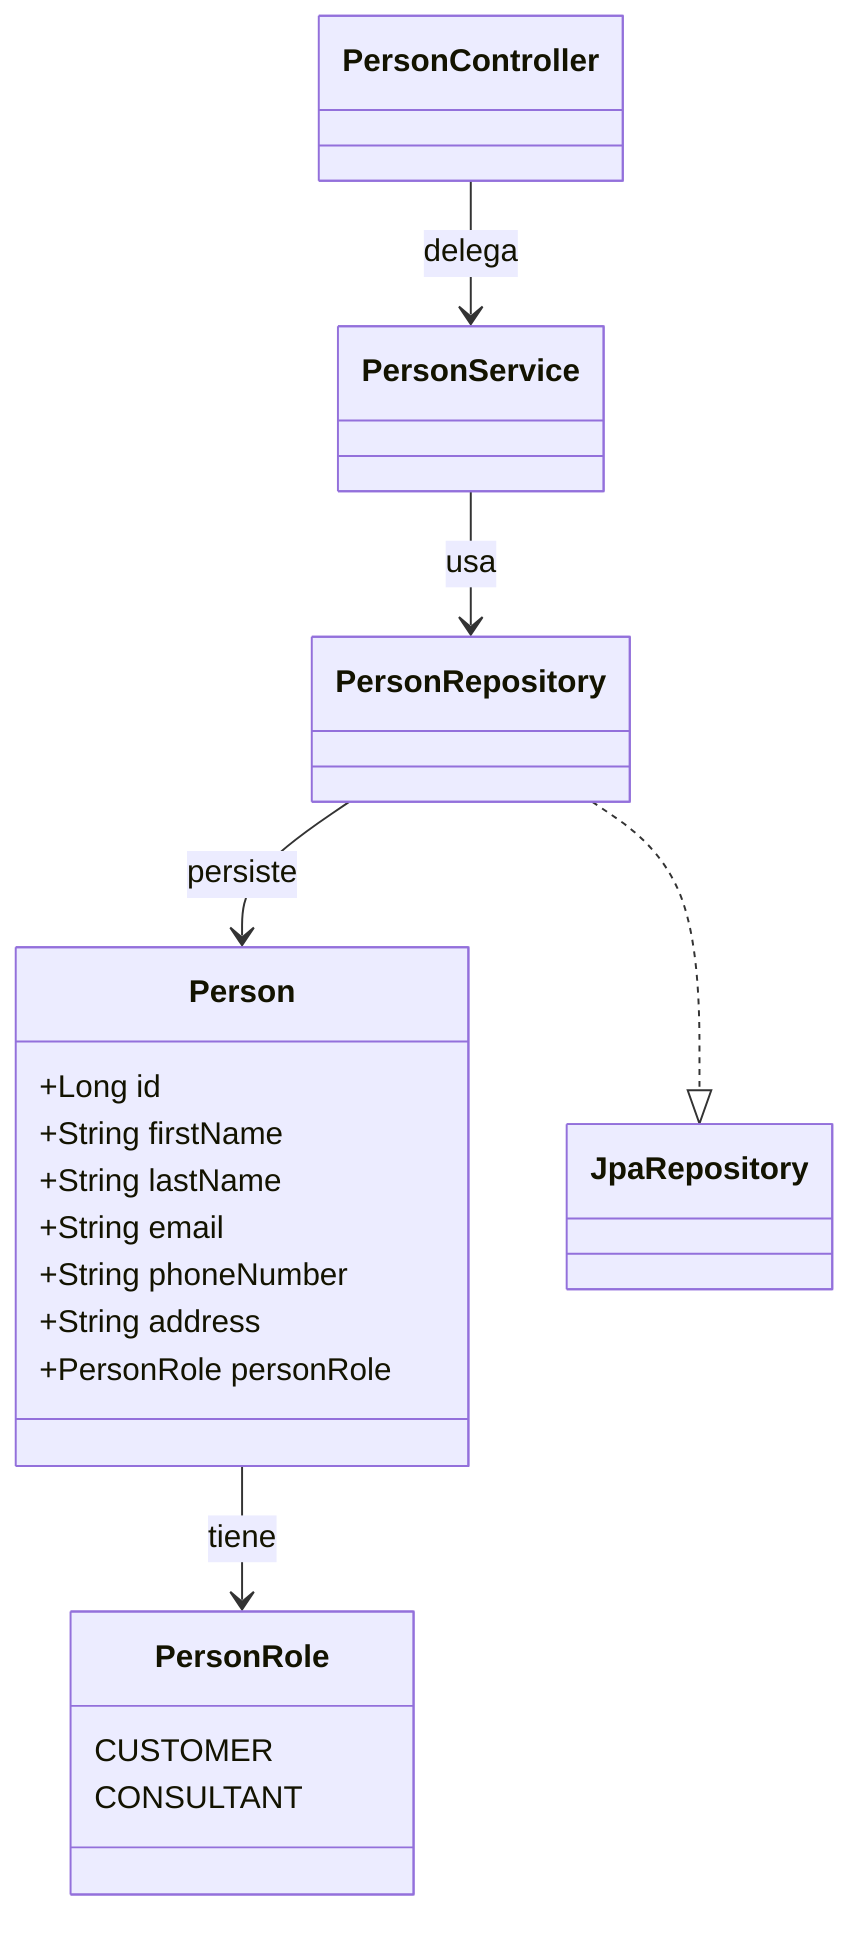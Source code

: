 classDiagram
    class Person {
        +Long id
        +String firstName
        +String lastName
        +String email
        +String phoneNumber
        +String address
        +PersonRole personRole
    }

    class PersonRole {
        CUSTOMER
        CONSULTANT
    }

    class PersonRepository
    PersonRepository ..|> JpaRepository

    class PersonService
    class PersonController

    PersonService --> PersonRepository : usa
    PersonController --> PersonService : delega
    PersonRepository --> Person : persiste
    Person --> PersonRole : tiene